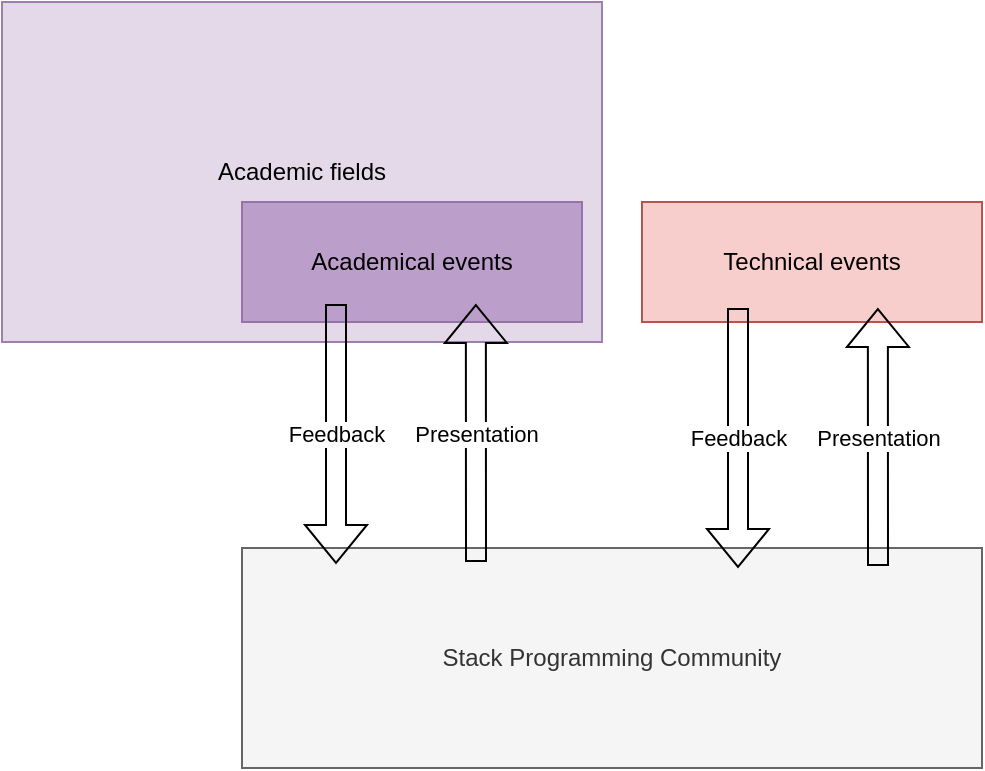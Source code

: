 <mxfile version="24.0.7" type="github">
  <diagram name="ページ1" id="b2aWTyTd_zoUauo7ShDc">
    <mxGraphModel dx="880" dy="470" grid="1" gridSize="10" guides="1" tooltips="1" connect="1" arrows="1" fold="1" page="1" pageScale="1" pageWidth="827" pageHeight="1169" math="0" shadow="0">
      <root>
        <mxCell id="0" />
        <mxCell id="1" parent="0" />
        <mxCell id="bhmkObcvvG-5hzax_I_n-18" value="Academic fields" style="rounded=0;whiteSpace=wrap;html=1;fillColor=#e1d5e7;strokeColor=#9673a6;opacity=90;" vertex="1" parent="1">
          <mxGeometry x="180" y="10" width="300" height="170" as="geometry" />
        </mxCell>
        <mxCell id="bhmkObcvvG-5hzax_I_n-17" value="Stack Programming Community" style="rounded=0;whiteSpace=wrap;html=1;fillColor=#f5f5f5;strokeColor=#666666;fontColor=#333333;" vertex="1" parent="1">
          <mxGeometry x="300" y="283" width="370" height="110" as="geometry" />
        </mxCell>
        <mxCell id="bhmkObcvvG-5hzax_I_n-1" value="Academical events" style="rounded=0;whiteSpace=wrap;html=1;fillColor=#bb9ec9;strokeColor=#9673a6;" vertex="1" parent="1">
          <mxGeometry x="300" y="110" width="170" height="60" as="geometry" />
        </mxCell>
        <mxCell id="bhmkObcvvG-5hzax_I_n-2" value="Technical events" style="rounded=0;whiteSpace=wrap;html=1;fillColor=#f8cecc;strokeColor=#b85450;" vertex="1" parent="1">
          <mxGeometry x="500" y="110" width="170" height="60" as="geometry" />
        </mxCell>
        <mxCell id="bhmkObcvvG-5hzax_I_n-5" value="Presentation" style="shape=flexArrow;endArrow=classic;html=1;rounded=0;entryX=0.529;entryY=1;entryDx=0;entryDy=0;entryPerimeter=0;" edge="1" parent="1">
          <mxGeometry width="50" height="50" relative="1" as="geometry">
            <mxPoint x="417" y="290" as="sourcePoint" />
            <mxPoint x="416.93" y="161" as="targetPoint" />
          </mxGeometry>
        </mxCell>
        <mxCell id="bhmkObcvvG-5hzax_I_n-12" value="Feedback" style="shape=flexArrow;endArrow=classic;html=1;rounded=0;" edge="1" parent="1">
          <mxGeometry width="50" height="50" relative="1" as="geometry">
            <mxPoint x="347" y="161" as="sourcePoint" />
            <mxPoint x="347" y="291" as="targetPoint" />
          </mxGeometry>
        </mxCell>
        <mxCell id="bhmkObcvvG-5hzax_I_n-15" value="Presentation" style="shape=flexArrow;endArrow=classic;html=1;rounded=0;entryX=0.529;entryY=1;entryDx=0;entryDy=0;entryPerimeter=0;" edge="1" parent="1">
          <mxGeometry width="50" height="50" relative="1" as="geometry">
            <mxPoint x="618" y="292" as="sourcePoint" />
            <mxPoint x="617.93" y="163" as="targetPoint" />
          </mxGeometry>
        </mxCell>
        <mxCell id="bhmkObcvvG-5hzax_I_n-16" value="Feedback" style="shape=flexArrow;endArrow=classic;html=1;rounded=0;" edge="1" parent="1">
          <mxGeometry width="50" height="50" relative="1" as="geometry">
            <mxPoint x="548" y="163" as="sourcePoint" />
            <mxPoint x="548" y="293" as="targetPoint" />
          </mxGeometry>
        </mxCell>
      </root>
    </mxGraphModel>
  </diagram>
</mxfile>
